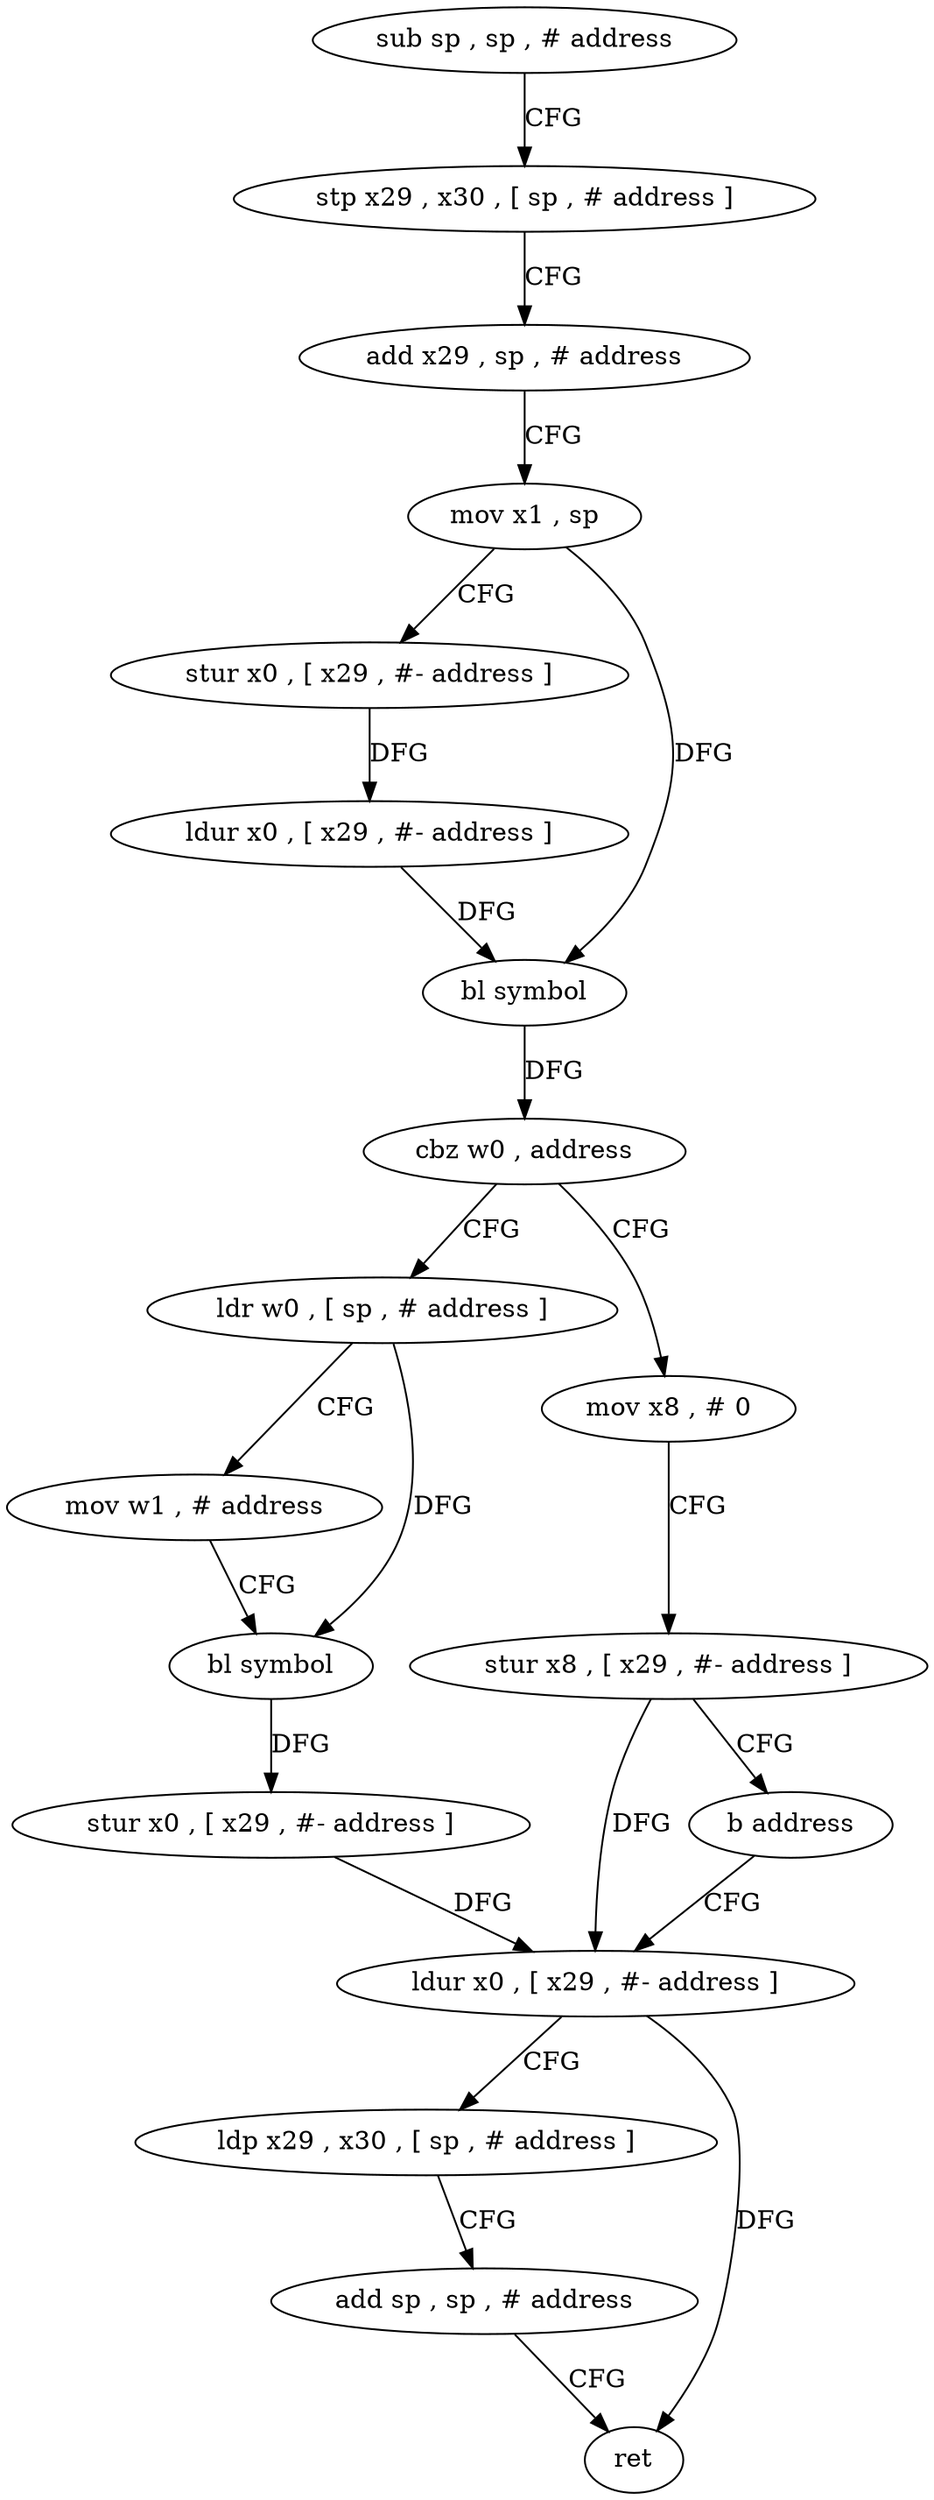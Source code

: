 digraph "func" {
"4277476" [label = "sub sp , sp , # address" ]
"4277480" [label = "stp x29 , x30 , [ sp , # address ]" ]
"4277484" [label = "add x29 , sp , # address" ]
"4277488" [label = "mov x1 , sp" ]
"4277492" [label = "stur x0 , [ x29 , #- address ]" ]
"4277496" [label = "ldur x0 , [ x29 , #- address ]" ]
"4277500" [label = "bl symbol" ]
"4277504" [label = "cbz w0 , address" ]
"4277520" [label = "ldr w0 , [ sp , # address ]" ]
"4277508" [label = "mov x8 , # 0" ]
"4277524" [label = "mov w1 , # address" ]
"4277528" [label = "bl symbol" ]
"4277532" [label = "stur x0 , [ x29 , #- address ]" ]
"4277536" [label = "ldur x0 , [ x29 , #- address ]" ]
"4277512" [label = "stur x8 , [ x29 , #- address ]" ]
"4277516" [label = "b address" ]
"4277540" [label = "ldp x29 , x30 , [ sp , # address ]" ]
"4277544" [label = "add sp , sp , # address" ]
"4277548" [label = "ret" ]
"4277476" -> "4277480" [ label = "CFG" ]
"4277480" -> "4277484" [ label = "CFG" ]
"4277484" -> "4277488" [ label = "CFG" ]
"4277488" -> "4277492" [ label = "CFG" ]
"4277488" -> "4277500" [ label = "DFG" ]
"4277492" -> "4277496" [ label = "DFG" ]
"4277496" -> "4277500" [ label = "DFG" ]
"4277500" -> "4277504" [ label = "DFG" ]
"4277504" -> "4277520" [ label = "CFG" ]
"4277504" -> "4277508" [ label = "CFG" ]
"4277520" -> "4277524" [ label = "CFG" ]
"4277520" -> "4277528" [ label = "DFG" ]
"4277508" -> "4277512" [ label = "CFG" ]
"4277524" -> "4277528" [ label = "CFG" ]
"4277528" -> "4277532" [ label = "DFG" ]
"4277532" -> "4277536" [ label = "DFG" ]
"4277536" -> "4277540" [ label = "CFG" ]
"4277536" -> "4277548" [ label = "DFG" ]
"4277512" -> "4277516" [ label = "CFG" ]
"4277512" -> "4277536" [ label = "DFG" ]
"4277516" -> "4277536" [ label = "CFG" ]
"4277540" -> "4277544" [ label = "CFG" ]
"4277544" -> "4277548" [ label = "CFG" ]
}
